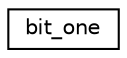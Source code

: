 digraph "Graphical Class Hierarchy"
{
  edge [fontname="Helvetica",fontsize="10",labelfontname="Helvetica",labelfontsize="10"];
  node [fontname="Helvetica",fontsize="10",shape=record];
  rankdir="LR";
  Node0 [label="bit_one",height=0.2,width=0.4,color="black", fillcolor="white", style="filled",URL="$structbit__one.html"];
}
